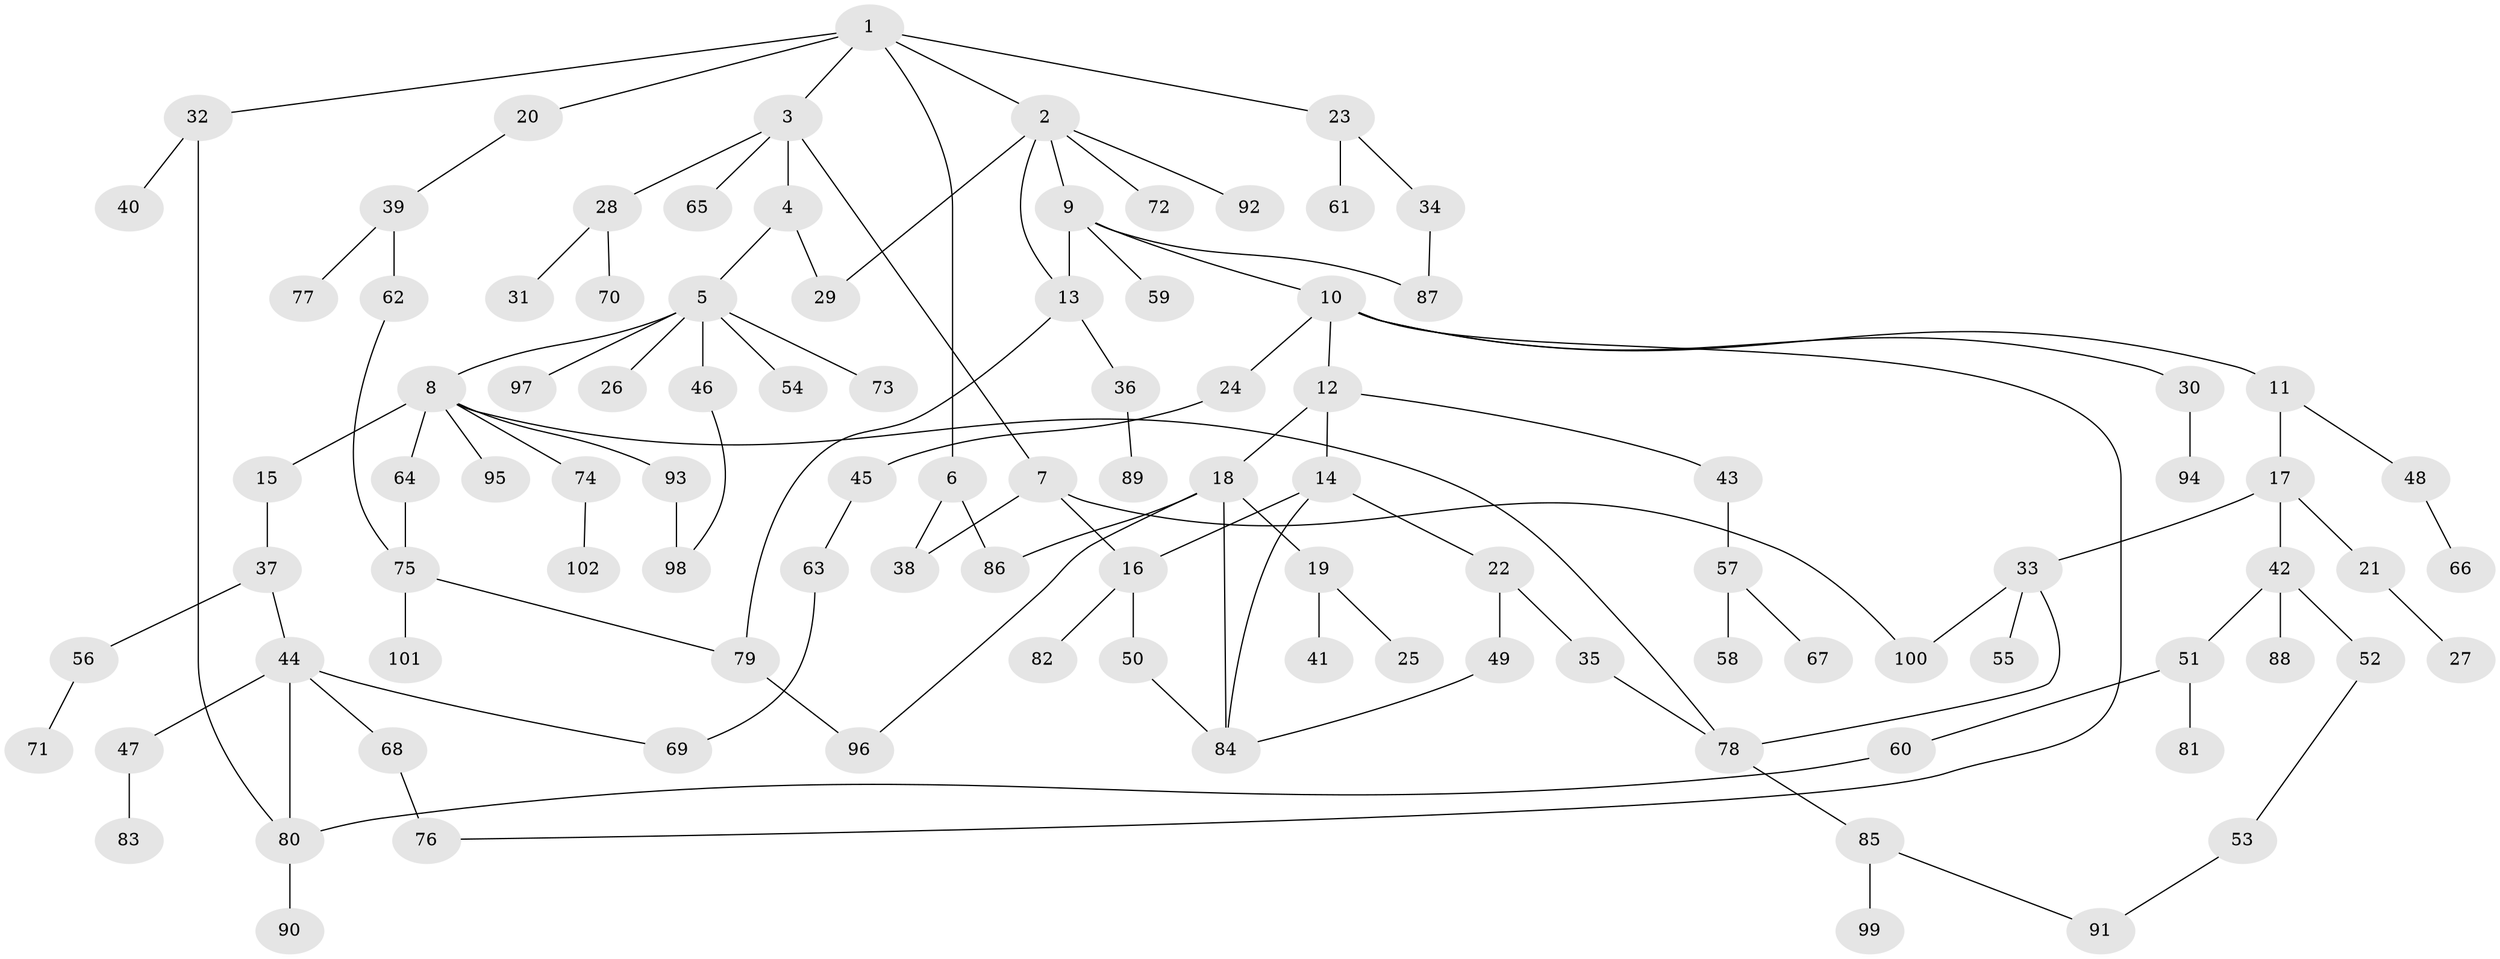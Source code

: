 // Generated by graph-tools (version 1.1) at 2025/25/03/09/25 03:25:25]
// undirected, 102 vertices, 122 edges
graph export_dot {
graph [start="1"]
  node [color=gray90,style=filled];
  1;
  2;
  3;
  4;
  5;
  6;
  7;
  8;
  9;
  10;
  11;
  12;
  13;
  14;
  15;
  16;
  17;
  18;
  19;
  20;
  21;
  22;
  23;
  24;
  25;
  26;
  27;
  28;
  29;
  30;
  31;
  32;
  33;
  34;
  35;
  36;
  37;
  38;
  39;
  40;
  41;
  42;
  43;
  44;
  45;
  46;
  47;
  48;
  49;
  50;
  51;
  52;
  53;
  54;
  55;
  56;
  57;
  58;
  59;
  60;
  61;
  62;
  63;
  64;
  65;
  66;
  67;
  68;
  69;
  70;
  71;
  72;
  73;
  74;
  75;
  76;
  77;
  78;
  79;
  80;
  81;
  82;
  83;
  84;
  85;
  86;
  87;
  88;
  89;
  90;
  91;
  92;
  93;
  94;
  95;
  96;
  97;
  98;
  99;
  100;
  101;
  102;
  1 -- 2;
  1 -- 3;
  1 -- 6;
  1 -- 20;
  1 -- 23;
  1 -- 32;
  2 -- 9;
  2 -- 13;
  2 -- 29;
  2 -- 72;
  2 -- 92;
  3 -- 4;
  3 -- 7;
  3 -- 28;
  3 -- 65;
  4 -- 5;
  4 -- 29;
  5 -- 8;
  5 -- 26;
  5 -- 46;
  5 -- 54;
  5 -- 73;
  5 -- 97;
  6 -- 38;
  6 -- 86;
  7 -- 16;
  7 -- 100;
  7 -- 38;
  8 -- 15;
  8 -- 64;
  8 -- 74;
  8 -- 93;
  8 -- 95;
  8 -- 78;
  9 -- 10;
  9 -- 59;
  9 -- 87;
  9 -- 13;
  10 -- 11;
  10 -- 12;
  10 -- 24;
  10 -- 30;
  10 -- 76;
  11 -- 17;
  11 -- 48;
  12 -- 14;
  12 -- 18;
  12 -- 43;
  13 -- 36;
  13 -- 79;
  14 -- 22;
  14 -- 84;
  14 -- 16;
  15 -- 37;
  16 -- 50;
  16 -- 82;
  17 -- 21;
  17 -- 33;
  17 -- 42;
  18 -- 19;
  18 -- 96;
  18 -- 84;
  18 -- 86;
  19 -- 25;
  19 -- 41;
  20 -- 39;
  21 -- 27;
  22 -- 35;
  22 -- 49;
  23 -- 34;
  23 -- 61;
  24 -- 45;
  28 -- 31;
  28 -- 70;
  30 -- 94;
  32 -- 40;
  32 -- 80;
  33 -- 55;
  33 -- 78;
  33 -- 100;
  34 -- 87;
  35 -- 78;
  36 -- 89;
  37 -- 44;
  37 -- 56;
  39 -- 62;
  39 -- 77;
  42 -- 51;
  42 -- 52;
  42 -- 88;
  43 -- 57;
  44 -- 47;
  44 -- 68;
  44 -- 80;
  44 -- 69;
  45 -- 63;
  46 -- 98;
  47 -- 83;
  48 -- 66;
  49 -- 84;
  50 -- 84;
  51 -- 60;
  51 -- 81;
  52 -- 53;
  53 -- 91;
  56 -- 71;
  57 -- 58;
  57 -- 67;
  60 -- 80;
  62 -- 75;
  63 -- 69;
  64 -- 75;
  68 -- 76;
  74 -- 102;
  75 -- 79;
  75 -- 101;
  78 -- 85;
  79 -- 96;
  80 -- 90;
  85 -- 99;
  85 -- 91;
  93 -- 98;
}
